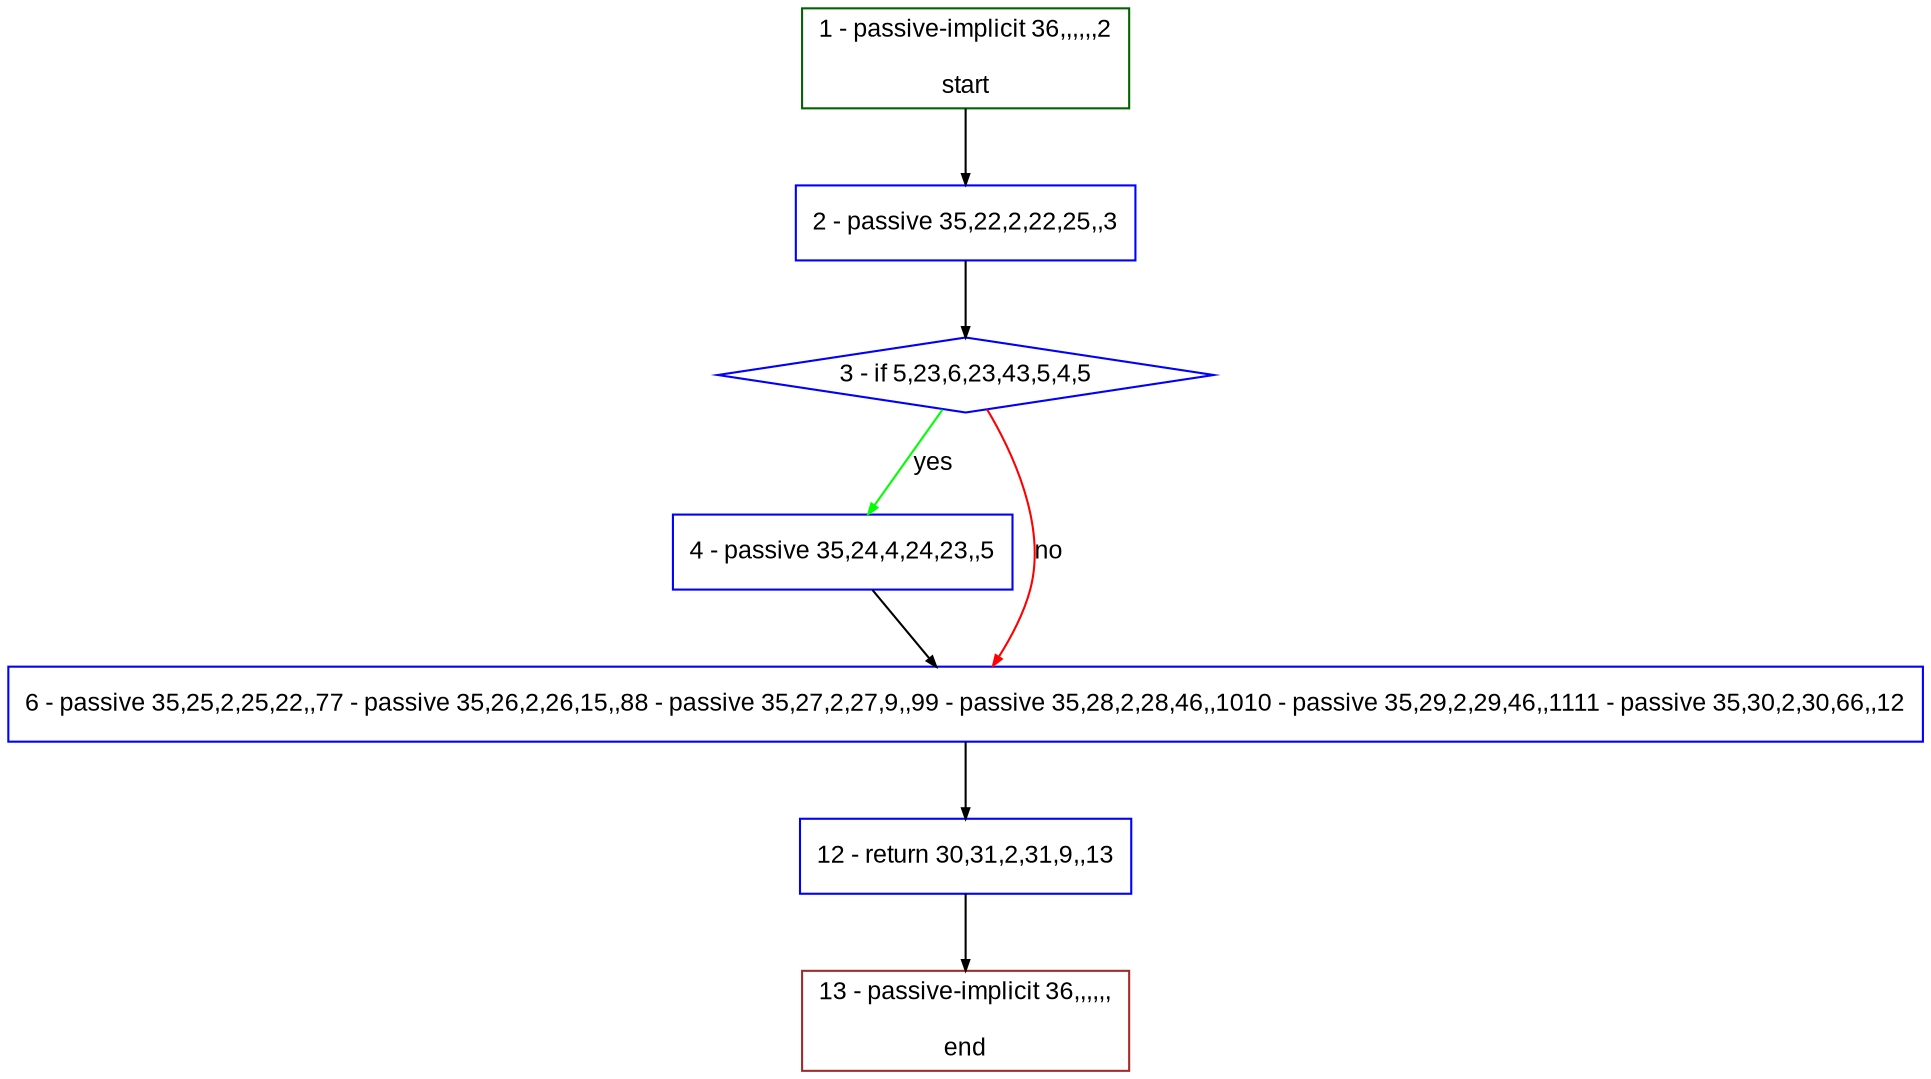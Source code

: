 digraph "" {
  graph [pack="true", label="", fontsize="12", packmode="clust", fontname="Arial", fillcolor="#FFFFCC", bgcolor="white", style="rounded,filled", compound="true"];
  node [node_initialized="no", label="", color="grey", fontsize="12", fillcolor="white", fontname="Arial", style="filled", shape="rectangle", compound="true", fixedsize="false"];
  edge [fontcolor="black", arrowhead="normal", arrowtail="none", arrowsize="0.5", ltail="", label="", color="black", fontsize="12", lhead="", fontname="Arial", dir="forward", compound="true"];
  __N1 [label="2 - passive 35,22,2,22,25,,3", color="#0000ff", fillcolor="#ffffff", style="filled", shape="box"];
  __N2 [label="1 - passive-implicit 36,,,,,,2\n\nstart", color="#006400", fillcolor="#ffffff", style="filled", shape="box"];
  __N3 [label="3 - if 5,23,6,23,43,5,4,5", color="#0000ff", fillcolor="#ffffff", style="filled", shape="diamond"];
  __N4 [label="4 - passive 35,24,4,24,23,,5", color="#0000ff", fillcolor="#ffffff", style="filled", shape="box"];
  __N5 [label="6 - passive 35,25,2,25,22,,77 - passive 35,26,2,26,15,,88 - passive 35,27,2,27,9,,99 - passive 35,28,2,28,46,,1010 - passive 35,29,2,29,46,,1111 - passive 35,30,2,30,66,,12", color="#0000ff", fillcolor="#ffffff", style="filled", shape="box"];
  __N6 [label="12 - return 30,31,2,31,9,,13", color="#0000ff", fillcolor="#ffffff", style="filled", shape="box"];
  __N7 [label="13 - passive-implicit 36,,,,,,\n\nend", color="#a52a2a", fillcolor="#ffffff", style="filled", shape="box"];
  __N2 -> __N1 [arrowhead="normal", arrowtail="none", color="#000000", label="", dir="forward"];
  __N1 -> __N3 [arrowhead="normal", arrowtail="none", color="#000000", label="", dir="forward"];
  __N3 -> __N4 [arrowhead="normal", arrowtail="none", color="#00ff00", label="yes", dir="forward"];
  __N3 -> __N5 [arrowhead="normal", arrowtail="none", color="#ff0000", label="no", dir="forward"];
  __N4 -> __N5 [arrowhead="normal", arrowtail="none", color="#000000", label="", dir="forward"];
  __N5 -> __N6 [arrowhead="normal", arrowtail="none", color="#000000", label="", dir="forward"];
  __N6 -> __N7 [arrowhead="normal", arrowtail="none", color="#000000", label="", dir="forward"];
}
